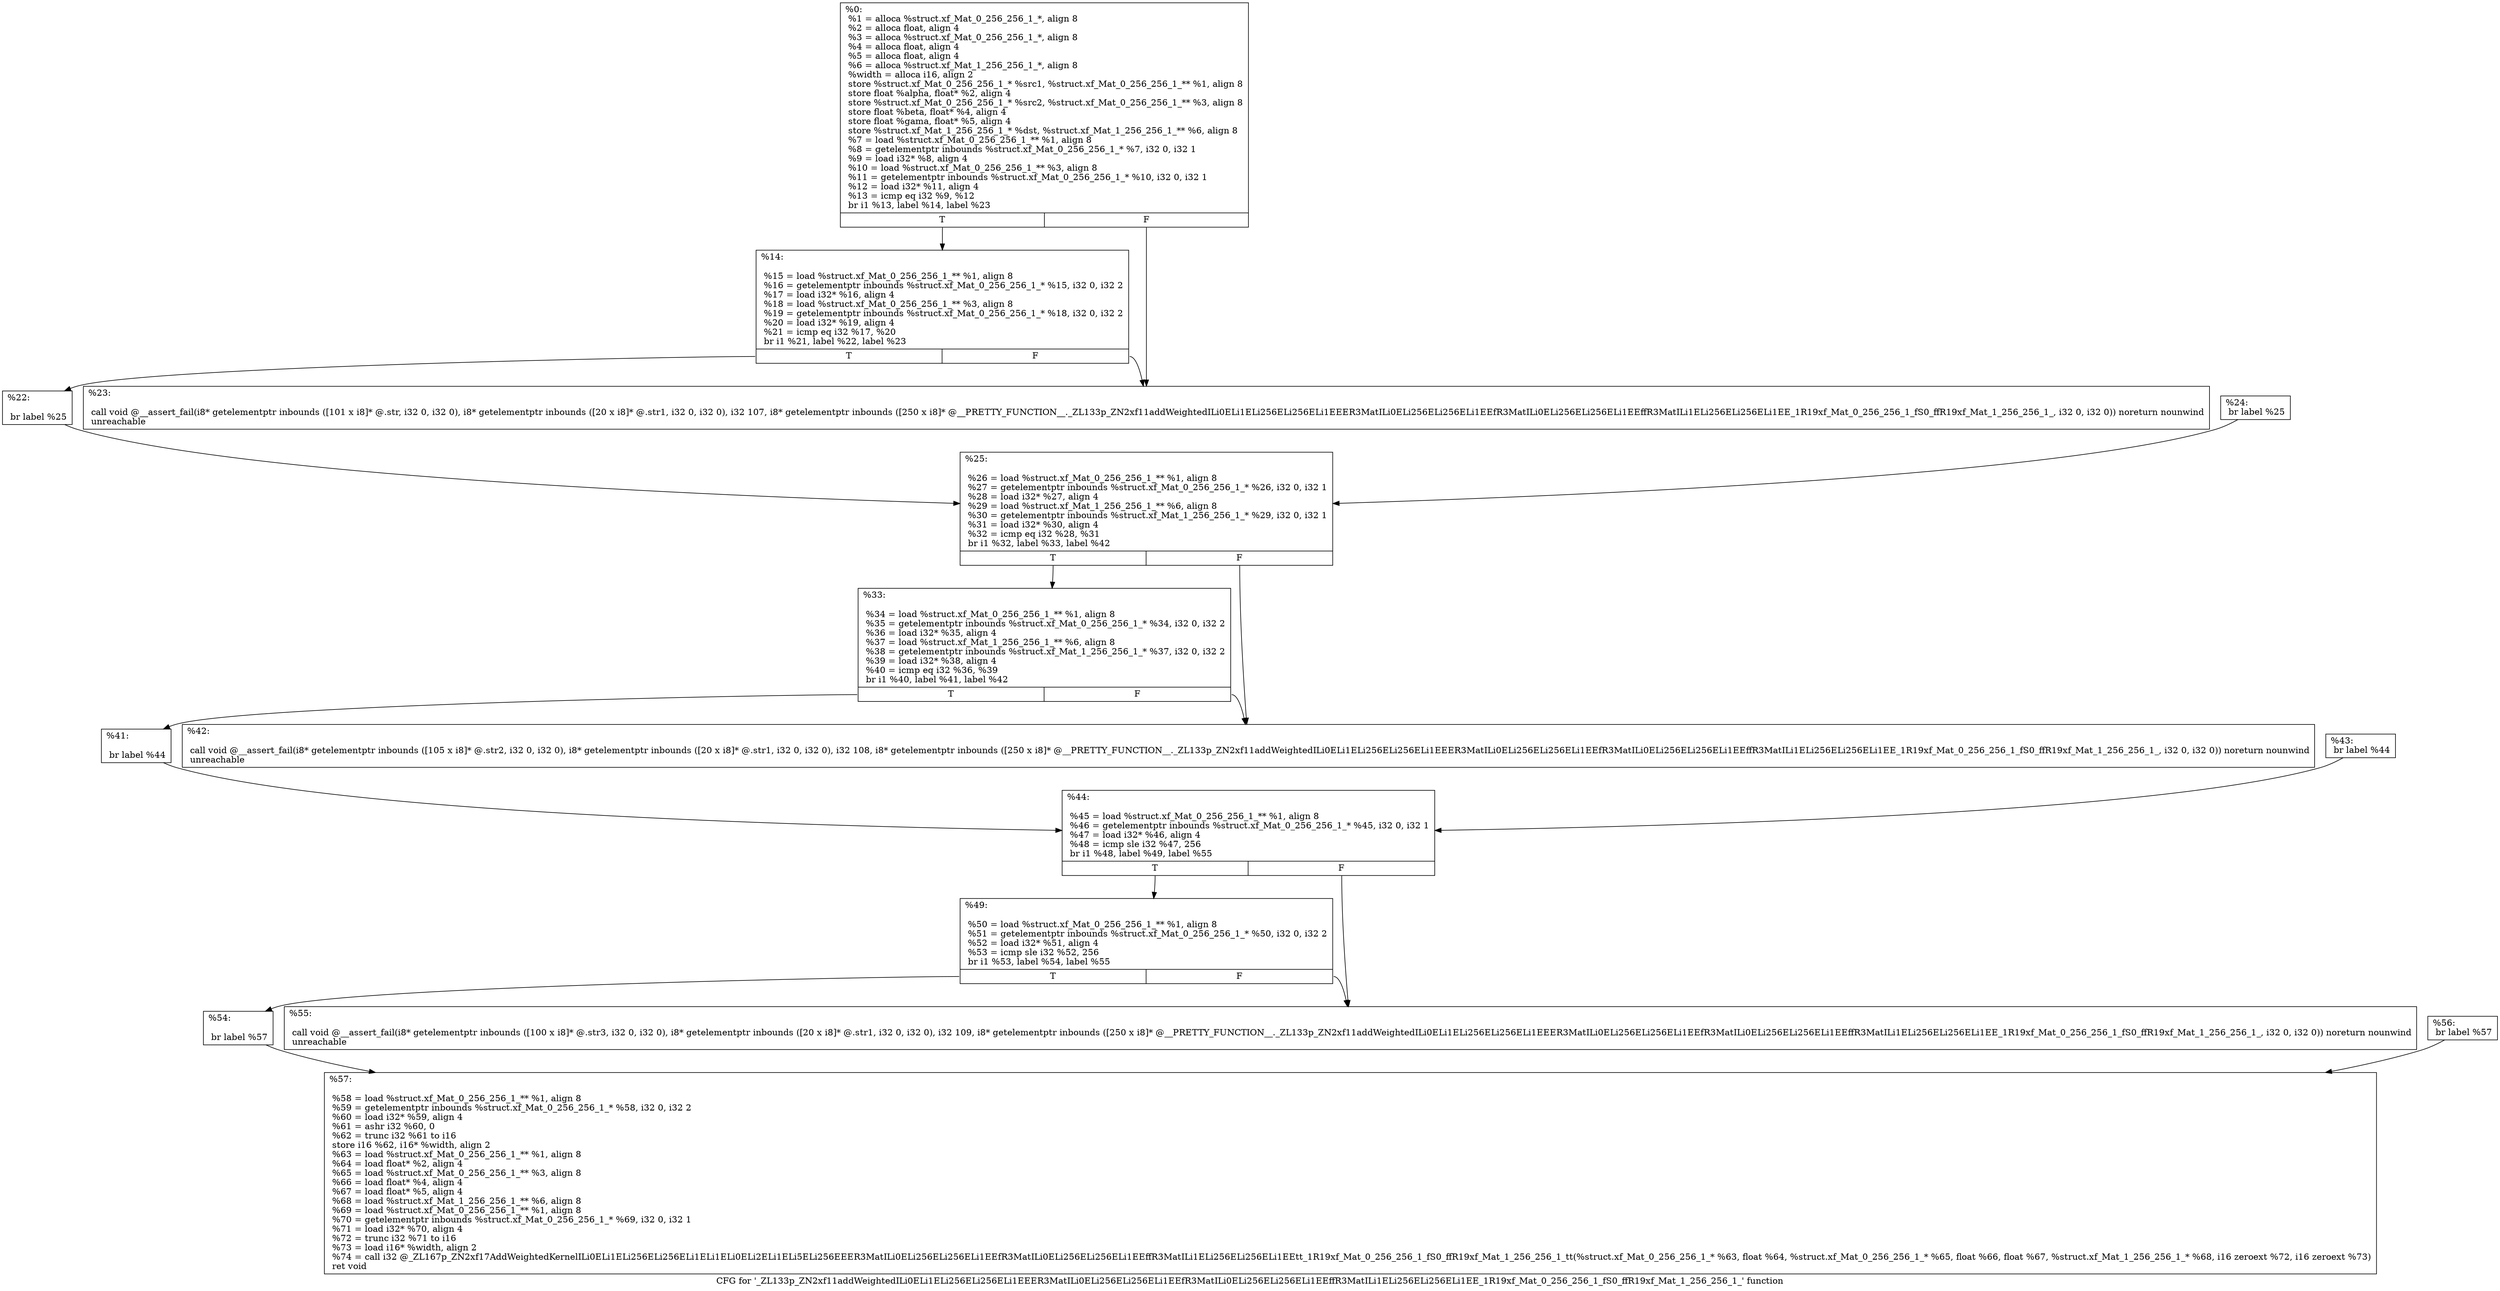digraph "CFG for '_ZL133p_ZN2xf11addWeightedILi0ELi1ELi256ELi256ELi1EEER3MatILi0ELi256ELi256ELi1EEfR3MatILi0ELi256ELi256ELi1EEffR3MatILi1ELi256ELi256ELi1EE_1R19xf_Mat_0_256_256_1_fS0_ffR19xf_Mat_1_256_256_1_' function" {
	label="CFG for '_ZL133p_ZN2xf11addWeightedILi0ELi1ELi256ELi256ELi1EEER3MatILi0ELi256ELi256ELi1EEfR3MatILi0ELi256ELi256ELi1EEffR3MatILi1ELi256ELi256ELi1EE_1R19xf_Mat_0_256_256_1_fS0_ffR19xf_Mat_1_256_256_1_' function";

	Node0x33395c0 [shape=record,label="{%0:\l  %1 = alloca %struct.xf_Mat_0_256_256_1_*, align 8\l  %2 = alloca float, align 4\l  %3 = alloca %struct.xf_Mat_0_256_256_1_*, align 8\l  %4 = alloca float, align 4\l  %5 = alloca float, align 4\l  %6 = alloca %struct.xf_Mat_1_256_256_1_*, align 8\l  %width = alloca i16, align 2\l  store %struct.xf_Mat_0_256_256_1_* %src1, %struct.xf_Mat_0_256_256_1_** %1, align 8\l  store float %alpha, float* %2, align 4\l  store %struct.xf_Mat_0_256_256_1_* %src2, %struct.xf_Mat_0_256_256_1_** %3, align 8\l  store float %beta, float* %4, align 4\l  store float %gama, float* %5, align 4\l  store %struct.xf_Mat_1_256_256_1_* %dst, %struct.xf_Mat_1_256_256_1_** %6, align 8\l  %7 = load %struct.xf_Mat_0_256_256_1_** %1, align 8\l  %8 = getelementptr inbounds %struct.xf_Mat_0_256_256_1_* %7, i32 0, i32 1\l  %9 = load i32* %8, align 4\l  %10 = load %struct.xf_Mat_0_256_256_1_** %3, align 8\l  %11 = getelementptr inbounds %struct.xf_Mat_0_256_256_1_* %10, i32 0, i32 1\l  %12 = load i32* %11, align 4\l  %13 = icmp eq i32 %9, %12\l  br i1 %13, label %14, label %23\l|{<s0>T|<s1>F}}"];
	Node0x33395c0:s0 -> Node0x333a060;
	Node0x33395c0:s1 -> Node0x333a0c0;
	Node0x333a060 [shape=record,label="{%14:\l\l  %15 = load %struct.xf_Mat_0_256_256_1_** %1, align 8\l  %16 = getelementptr inbounds %struct.xf_Mat_0_256_256_1_* %15, i32 0, i32 2\l  %17 = load i32* %16, align 4\l  %18 = load %struct.xf_Mat_0_256_256_1_** %3, align 8\l  %19 = getelementptr inbounds %struct.xf_Mat_0_256_256_1_* %18, i32 0, i32 2\l  %20 = load i32* %19, align 4\l  %21 = icmp eq i32 %17, %20\l  br i1 %21, label %22, label %23\l|{<s0>T|<s1>F}}"];
	Node0x333a060:s0 -> Node0x333a530;
	Node0x333a060:s1 -> Node0x333a0c0;
	Node0x333a530 [shape=record,label="{%22:\l\l  br label %25\l}"];
	Node0x333a530 -> Node0x333a640;
	Node0x333a0c0 [shape=record,label="{%23:\l\l  call void @__assert_fail(i8* getelementptr inbounds ([101 x i8]* @.str, i32 0, i32 0), i8* getelementptr inbounds ([20 x i8]* @.str1, i32 0, i32 0), i32 107, i8* getelementptr inbounds ([250 x i8]* @__PRETTY_FUNCTION__._ZL133p_ZN2xf11addWeightedILi0ELi1ELi256ELi256ELi1EEER3MatILi0ELi256ELi256ELi1EEfR3MatILi0ELi256ELi256ELi1EEffR3MatILi1ELi256ELi256ELi1EE_1R19xf_Mat_0_256_256_1_fS0_ffR19xf_Mat_1_256_256_1_, i32 0, i32 0)) noreturn nounwind\l  unreachable\l}"];
	Node0x333acb0 [shape=record,label="{%24:                                                  \l  br label %25\l}"];
	Node0x333acb0 -> Node0x333a640;
	Node0x333a640 [shape=record,label="{%25:\l\l  %26 = load %struct.xf_Mat_0_256_256_1_** %1, align 8\l  %27 = getelementptr inbounds %struct.xf_Mat_0_256_256_1_* %26, i32 0, i32 1\l  %28 = load i32* %27, align 4\l  %29 = load %struct.xf_Mat_1_256_256_1_** %6, align 8\l  %30 = getelementptr inbounds %struct.xf_Mat_1_256_256_1_* %29, i32 0, i32 1\l  %31 = load i32* %30, align 4\l  %32 = icmp eq i32 %28, %31\l  br i1 %32, label %33, label %42\l|{<s0>T|<s1>F}}"];
	Node0x333a640:s0 -> Node0x333b180;
	Node0x333a640:s1 -> Node0x333b1e0;
	Node0x333b180 [shape=record,label="{%33:\l\l  %34 = load %struct.xf_Mat_0_256_256_1_** %1, align 8\l  %35 = getelementptr inbounds %struct.xf_Mat_0_256_256_1_* %34, i32 0, i32 2\l  %36 = load i32* %35, align 4\l  %37 = load %struct.xf_Mat_1_256_256_1_** %6, align 8\l  %38 = getelementptr inbounds %struct.xf_Mat_1_256_256_1_* %37, i32 0, i32 2\l  %39 = load i32* %38, align 4\l  %40 = icmp eq i32 %36, %39\l  br i1 %40, label %41, label %42\l|{<s0>T|<s1>F}}"];
	Node0x333b180:s0 -> Node0x333b6e0;
	Node0x333b180:s1 -> Node0x333b1e0;
	Node0x333b6e0 [shape=record,label="{%41:\l\l  br label %44\l}"];
	Node0x333b6e0 -> Node0x333b7f0;
	Node0x333b1e0 [shape=record,label="{%42:\l\l  call void @__assert_fail(i8* getelementptr inbounds ([105 x i8]* @.str2, i32 0, i32 0), i8* getelementptr inbounds ([20 x i8]* @.str1, i32 0, i32 0), i32 108, i8* getelementptr inbounds ([250 x i8]* @__PRETTY_FUNCTION__._ZL133p_ZN2xf11addWeightedILi0ELi1ELi256ELi256ELi1EEER3MatILi0ELi256ELi256ELi1EEfR3MatILi0ELi256ELi256ELi1EEffR3MatILi1ELi256ELi256ELi1EE_1R19xf_Mat_0_256_256_1_fS0_ffR19xf_Mat_1_256_256_1_, i32 0, i32 0)) noreturn nounwind\l  unreachable\l}"];
	Node0x333bbd0 [shape=record,label="{%43:                                                  \l  br label %44\l}"];
	Node0x333bbd0 -> Node0x333b7f0;
	Node0x333b7f0 [shape=record,label="{%44:\l\l  %45 = load %struct.xf_Mat_0_256_256_1_** %1, align 8\l  %46 = getelementptr inbounds %struct.xf_Mat_0_256_256_1_* %45, i32 0, i32 1\l  %47 = load i32* %46, align 4\l  %48 = icmp sle i32 %47, 256\l  br i1 %48, label %49, label %55\l|{<s0>T|<s1>F}}"];
	Node0x333b7f0:s0 -> Node0x333bef0;
	Node0x333b7f0:s1 -> Node0x333bf50;
	Node0x333bef0 [shape=record,label="{%49:\l\l  %50 = load %struct.xf_Mat_0_256_256_1_** %1, align 8\l  %51 = getelementptr inbounds %struct.xf_Mat_0_256_256_1_* %50, i32 0, i32 2\l  %52 = load i32* %51, align 4\l  %53 = icmp sle i32 %52, 256\l  br i1 %53, label %54, label %55\l|{<s0>T|<s1>F}}"];
	Node0x333bef0:s0 -> Node0x333c2a0;
	Node0x333bef0:s1 -> Node0x333bf50;
	Node0x333c2a0 [shape=record,label="{%54:\l\l  br label %57\l}"];
	Node0x333c2a0 -> Node0x333c3b0;
	Node0x333bf50 [shape=record,label="{%55:\l\l  call void @__assert_fail(i8* getelementptr inbounds ([100 x i8]* @.str3, i32 0, i32 0), i8* getelementptr inbounds ([20 x i8]* @.str1, i32 0, i32 0), i32 109, i8* getelementptr inbounds ([250 x i8]* @__PRETTY_FUNCTION__._ZL133p_ZN2xf11addWeightedILi0ELi1ELi256ELi256ELi1EEER3MatILi0ELi256ELi256ELi1EEfR3MatILi0ELi256ELi256ELi1EEffR3MatILi1ELi256ELi256ELi1EE_1R19xf_Mat_0_256_256_1_fS0_ffR19xf_Mat_1_256_256_1_, i32 0, i32 0)) noreturn nounwind\l  unreachable\l}"];
	Node0x333c670 [shape=record,label="{%56:                                                  \l  br label %57\l}"];
	Node0x333c670 -> Node0x333c3b0;
	Node0x333c3b0 [shape=record,label="{%57:\l\l  %58 = load %struct.xf_Mat_0_256_256_1_** %1, align 8\l  %59 = getelementptr inbounds %struct.xf_Mat_0_256_256_1_* %58, i32 0, i32 2\l  %60 = load i32* %59, align 4\l  %61 = ashr i32 %60, 0\l  %62 = trunc i32 %61 to i16\l  store i16 %62, i16* %width, align 2\l  %63 = load %struct.xf_Mat_0_256_256_1_** %1, align 8\l  %64 = load float* %2, align 4\l  %65 = load %struct.xf_Mat_0_256_256_1_** %3, align 8\l  %66 = load float* %4, align 4\l  %67 = load float* %5, align 4\l  %68 = load %struct.xf_Mat_1_256_256_1_** %6, align 8\l  %69 = load %struct.xf_Mat_0_256_256_1_** %1, align 8\l  %70 = getelementptr inbounds %struct.xf_Mat_0_256_256_1_* %69, i32 0, i32 1\l  %71 = load i32* %70, align 4\l  %72 = trunc i32 %71 to i16\l  %73 = load i16* %width, align 2\l  %74 = call i32 @_ZL167p_ZN2xf17AddWeightedKernelILi0ELi1ELi256ELi256ELi1ELi1ELi0ELi2ELi1ELi5ELi256EEER3MatILi0ELi256ELi256ELi1EEfR3MatILi0ELi256ELi256ELi1EEffR3MatILi1ELi256ELi256ELi1EEtt_1R19xf_Mat_0_256_256_1_fS0_ffR19xf_Mat_1_256_256_1_tt(%struct.xf_Mat_0_256_256_1_* %63, float %64, %struct.xf_Mat_0_256_256_1_* %65, float %66, float %67, %struct.xf_Mat_1_256_256_1_* %68, i16 zeroext %72, i16 zeroext %73)\l  ret void\l}"];
}
